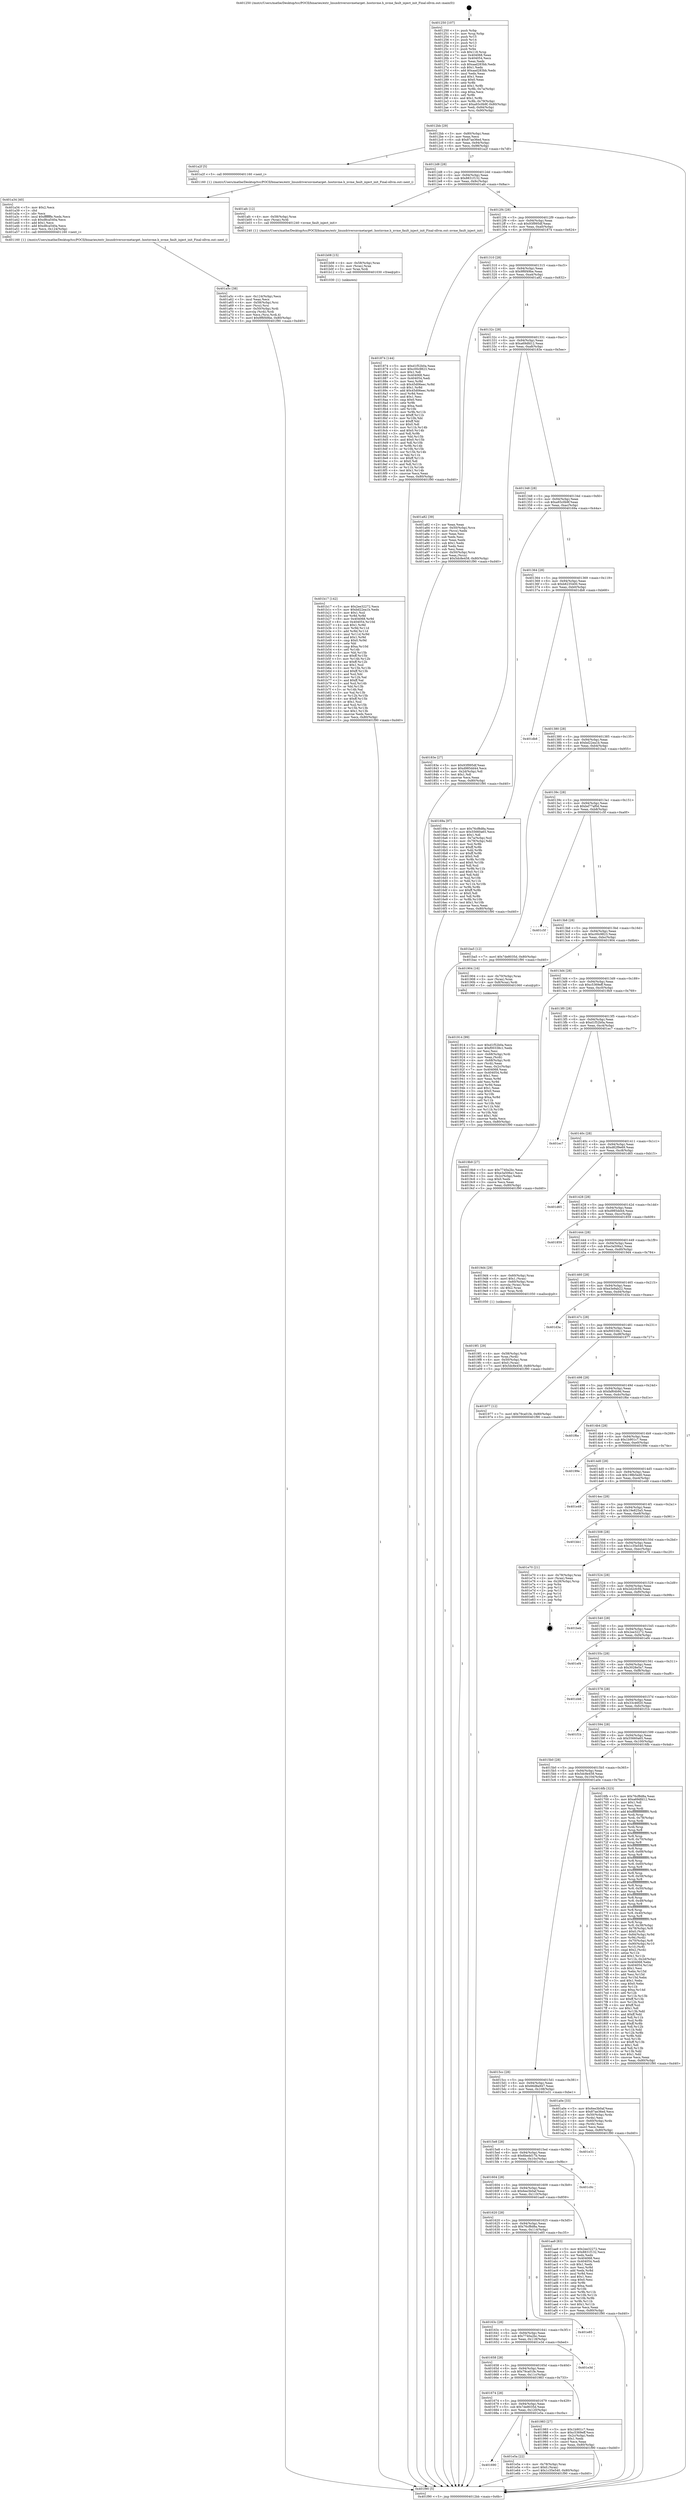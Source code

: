 digraph "0x401250" {
  label = "0x401250 (/mnt/c/Users/mathe/Desktop/tcc/POCII/binaries/extr_linuxdriversnvmetarget..hostnvme.h_nvme_fault_inject_init_Final-ollvm.out::main(0))"
  labelloc = "t"
  node[shape=record]

  Entry [label="",width=0.3,height=0.3,shape=circle,fillcolor=black,style=filled]
  "0x4012bb" [label="{
     0x4012bb [29]\l
     | [instrs]\l
     &nbsp;&nbsp;0x4012bb \<+3\>: mov -0x80(%rbp),%eax\l
     &nbsp;&nbsp;0x4012be \<+2\>: mov %eax,%ecx\l
     &nbsp;&nbsp;0x4012c0 \<+6\>: sub $0x87ae36ed,%ecx\l
     &nbsp;&nbsp;0x4012c6 \<+6\>: mov %eax,-0x94(%rbp)\l
     &nbsp;&nbsp;0x4012cc \<+6\>: mov %ecx,-0x98(%rbp)\l
     &nbsp;&nbsp;0x4012d2 \<+6\>: je 0000000000401a2f \<main+0x7df\>\l
  }"]
  "0x401a2f" [label="{
     0x401a2f [5]\l
     | [instrs]\l
     &nbsp;&nbsp;0x401a2f \<+5\>: call 0000000000401160 \<next_i\>\l
     | [calls]\l
     &nbsp;&nbsp;0x401160 \{1\} (/mnt/c/Users/mathe/Desktop/tcc/POCII/binaries/extr_linuxdriversnvmetarget..hostnvme.h_nvme_fault_inject_init_Final-ollvm.out::next_i)\l
  }"]
  "0x4012d8" [label="{
     0x4012d8 [28]\l
     | [instrs]\l
     &nbsp;&nbsp;0x4012d8 \<+5\>: jmp 00000000004012dd \<main+0x8d\>\l
     &nbsp;&nbsp;0x4012dd \<+6\>: mov -0x94(%rbp),%eax\l
     &nbsp;&nbsp;0x4012e3 \<+5\>: sub $0x8831f132,%eax\l
     &nbsp;&nbsp;0x4012e8 \<+6\>: mov %eax,-0x9c(%rbp)\l
     &nbsp;&nbsp;0x4012ee \<+6\>: je 0000000000401afc \<main+0x8ac\>\l
  }"]
  Exit [label="",width=0.3,height=0.3,shape=circle,fillcolor=black,style=filled,peripheries=2]
  "0x401afc" [label="{
     0x401afc [12]\l
     | [instrs]\l
     &nbsp;&nbsp;0x401afc \<+4\>: mov -0x58(%rbp),%rax\l
     &nbsp;&nbsp;0x401b00 \<+3\>: mov (%rax),%rdi\l
     &nbsp;&nbsp;0x401b03 \<+5\>: call 0000000000401240 \<nvme_fault_inject_init\>\l
     | [calls]\l
     &nbsp;&nbsp;0x401240 \{1\} (/mnt/c/Users/mathe/Desktop/tcc/POCII/binaries/extr_linuxdriversnvmetarget..hostnvme.h_nvme_fault_inject_init_Final-ollvm.out::nvme_fault_inject_init)\l
  }"]
  "0x4012f4" [label="{
     0x4012f4 [28]\l
     | [instrs]\l
     &nbsp;&nbsp;0x4012f4 \<+5\>: jmp 00000000004012f9 \<main+0xa9\>\l
     &nbsp;&nbsp;0x4012f9 \<+6\>: mov -0x94(%rbp),%eax\l
     &nbsp;&nbsp;0x4012ff \<+5\>: sub $0x93f995df,%eax\l
     &nbsp;&nbsp;0x401304 \<+6\>: mov %eax,-0xa0(%rbp)\l
     &nbsp;&nbsp;0x40130a \<+6\>: je 0000000000401874 \<main+0x624\>\l
  }"]
  "0x401690" [label="{
     0x401690\l
  }", style=dashed]
  "0x401874" [label="{
     0x401874 [144]\l
     | [instrs]\l
     &nbsp;&nbsp;0x401874 \<+5\>: mov $0xd1f52b0a,%eax\l
     &nbsp;&nbsp;0x401879 \<+5\>: mov $0xc00c9823,%ecx\l
     &nbsp;&nbsp;0x40187e \<+2\>: mov $0x1,%dl\l
     &nbsp;&nbsp;0x401880 \<+7\>: mov 0x404068,%esi\l
     &nbsp;&nbsp;0x401887 \<+7\>: mov 0x404054,%edi\l
     &nbsp;&nbsp;0x40188e \<+3\>: mov %esi,%r8d\l
     &nbsp;&nbsp;0x401891 \<+7\>: sub $0x45d06eec,%r8d\l
     &nbsp;&nbsp;0x401898 \<+4\>: sub $0x1,%r8d\l
     &nbsp;&nbsp;0x40189c \<+7\>: add $0x45d06eec,%r8d\l
     &nbsp;&nbsp;0x4018a3 \<+4\>: imul %r8d,%esi\l
     &nbsp;&nbsp;0x4018a7 \<+3\>: and $0x1,%esi\l
     &nbsp;&nbsp;0x4018aa \<+3\>: cmp $0x0,%esi\l
     &nbsp;&nbsp;0x4018ad \<+4\>: sete %r9b\l
     &nbsp;&nbsp;0x4018b1 \<+3\>: cmp $0xa,%edi\l
     &nbsp;&nbsp;0x4018b4 \<+4\>: setl %r10b\l
     &nbsp;&nbsp;0x4018b8 \<+3\>: mov %r9b,%r11b\l
     &nbsp;&nbsp;0x4018bb \<+4\>: xor $0xff,%r11b\l
     &nbsp;&nbsp;0x4018bf \<+3\>: mov %r10b,%bl\l
     &nbsp;&nbsp;0x4018c2 \<+3\>: xor $0xff,%bl\l
     &nbsp;&nbsp;0x4018c5 \<+3\>: xor $0x0,%dl\l
     &nbsp;&nbsp;0x4018c8 \<+3\>: mov %r11b,%r14b\l
     &nbsp;&nbsp;0x4018cb \<+4\>: and $0x0,%r14b\l
     &nbsp;&nbsp;0x4018cf \<+3\>: and %dl,%r9b\l
     &nbsp;&nbsp;0x4018d2 \<+3\>: mov %bl,%r15b\l
     &nbsp;&nbsp;0x4018d5 \<+4\>: and $0x0,%r15b\l
     &nbsp;&nbsp;0x4018d9 \<+3\>: and %dl,%r10b\l
     &nbsp;&nbsp;0x4018dc \<+3\>: or %r9b,%r14b\l
     &nbsp;&nbsp;0x4018df \<+3\>: or %r10b,%r15b\l
     &nbsp;&nbsp;0x4018e2 \<+3\>: xor %r15b,%r14b\l
     &nbsp;&nbsp;0x4018e5 \<+3\>: or %bl,%r11b\l
     &nbsp;&nbsp;0x4018e8 \<+4\>: xor $0xff,%r11b\l
     &nbsp;&nbsp;0x4018ec \<+3\>: or $0x0,%dl\l
     &nbsp;&nbsp;0x4018ef \<+3\>: and %dl,%r11b\l
     &nbsp;&nbsp;0x4018f2 \<+3\>: or %r11b,%r14b\l
     &nbsp;&nbsp;0x4018f5 \<+4\>: test $0x1,%r14b\l
     &nbsp;&nbsp;0x4018f9 \<+3\>: cmovne %ecx,%eax\l
     &nbsp;&nbsp;0x4018fc \<+3\>: mov %eax,-0x80(%rbp)\l
     &nbsp;&nbsp;0x4018ff \<+5\>: jmp 0000000000401f90 \<main+0xd40\>\l
  }"]
  "0x401310" [label="{
     0x401310 [28]\l
     | [instrs]\l
     &nbsp;&nbsp;0x401310 \<+5\>: jmp 0000000000401315 \<main+0xc5\>\l
     &nbsp;&nbsp;0x401315 \<+6\>: mov -0x94(%rbp),%eax\l
     &nbsp;&nbsp;0x40131b \<+5\>: sub $0x9f6f49be,%eax\l
     &nbsp;&nbsp;0x401320 \<+6\>: mov %eax,-0xa4(%rbp)\l
     &nbsp;&nbsp;0x401326 \<+6\>: je 0000000000401a82 \<main+0x832\>\l
  }"]
  "0x401e5a" [label="{
     0x401e5a [22]\l
     | [instrs]\l
     &nbsp;&nbsp;0x401e5a \<+4\>: mov -0x78(%rbp),%rax\l
     &nbsp;&nbsp;0x401e5e \<+6\>: movl $0x0,(%rax)\l
     &nbsp;&nbsp;0x401e64 \<+7\>: movl $0x1c35e540,-0x80(%rbp)\l
     &nbsp;&nbsp;0x401e6b \<+5\>: jmp 0000000000401f90 \<main+0xd40\>\l
  }"]
  "0x401a82" [label="{
     0x401a82 [39]\l
     | [instrs]\l
     &nbsp;&nbsp;0x401a82 \<+2\>: xor %eax,%eax\l
     &nbsp;&nbsp;0x401a84 \<+4\>: mov -0x50(%rbp),%rcx\l
     &nbsp;&nbsp;0x401a88 \<+2\>: mov (%rcx),%edx\l
     &nbsp;&nbsp;0x401a8a \<+2\>: mov %eax,%esi\l
     &nbsp;&nbsp;0x401a8c \<+2\>: sub %edx,%esi\l
     &nbsp;&nbsp;0x401a8e \<+2\>: mov %eax,%edx\l
     &nbsp;&nbsp;0x401a90 \<+3\>: sub $0x1,%edx\l
     &nbsp;&nbsp;0x401a93 \<+2\>: add %edx,%esi\l
     &nbsp;&nbsp;0x401a95 \<+2\>: sub %esi,%eax\l
     &nbsp;&nbsp;0x401a97 \<+4\>: mov -0x50(%rbp),%rcx\l
     &nbsp;&nbsp;0x401a9b \<+2\>: mov %eax,(%rcx)\l
     &nbsp;&nbsp;0x401a9d \<+7\>: movl $0x5dc8e458,-0x80(%rbp)\l
     &nbsp;&nbsp;0x401aa4 \<+5\>: jmp 0000000000401f90 \<main+0xd40\>\l
  }"]
  "0x40132c" [label="{
     0x40132c [28]\l
     | [instrs]\l
     &nbsp;&nbsp;0x40132c \<+5\>: jmp 0000000000401331 \<main+0xe1\>\l
     &nbsp;&nbsp;0x401331 \<+6\>: mov -0x94(%rbp),%eax\l
     &nbsp;&nbsp;0x401337 \<+5\>: sub $0xa69dfd12,%eax\l
     &nbsp;&nbsp;0x40133c \<+6\>: mov %eax,-0xa8(%rbp)\l
     &nbsp;&nbsp;0x401342 \<+6\>: je 000000000040183e \<main+0x5ee\>\l
  }"]
  "0x401b17" [label="{
     0x401b17 [142]\l
     | [instrs]\l
     &nbsp;&nbsp;0x401b17 \<+5\>: mov $0x2ee32272,%ecx\l
     &nbsp;&nbsp;0x401b1c \<+5\>: mov $0xbd22ea1b,%edx\l
     &nbsp;&nbsp;0x401b21 \<+3\>: mov $0x1,%sil\l
     &nbsp;&nbsp;0x401b24 \<+3\>: xor %r8d,%r8d\l
     &nbsp;&nbsp;0x401b27 \<+8\>: mov 0x404068,%r9d\l
     &nbsp;&nbsp;0x401b2f \<+8\>: mov 0x404054,%r10d\l
     &nbsp;&nbsp;0x401b37 \<+4\>: sub $0x1,%r8d\l
     &nbsp;&nbsp;0x401b3b \<+3\>: mov %r9d,%r11d\l
     &nbsp;&nbsp;0x401b3e \<+3\>: add %r8d,%r11d\l
     &nbsp;&nbsp;0x401b41 \<+4\>: imul %r11d,%r9d\l
     &nbsp;&nbsp;0x401b45 \<+4\>: and $0x1,%r9d\l
     &nbsp;&nbsp;0x401b49 \<+4\>: cmp $0x0,%r9d\l
     &nbsp;&nbsp;0x401b4d \<+3\>: sete %bl\l
     &nbsp;&nbsp;0x401b50 \<+4\>: cmp $0xa,%r10d\l
     &nbsp;&nbsp;0x401b54 \<+4\>: setl %r14b\l
     &nbsp;&nbsp;0x401b58 \<+3\>: mov %bl,%r15b\l
     &nbsp;&nbsp;0x401b5b \<+4\>: xor $0xff,%r15b\l
     &nbsp;&nbsp;0x401b5f \<+3\>: mov %r14b,%r12b\l
     &nbsp;&nbsp;0x401b62 \<+4\>: xor $0xff,%r12b\l
     &nbsp;&nbsp;0x401b66 \<+4\>: xor $0x1,%sil\l
     &nbsp;&nbsp;0x401b6a \<+3\>: mov %r15b,%r13b\l
     &nbsp;&nbsp;0x401b6d \<+4\>: and $0xff,%r13b\l
     &nbsp;&nbsp;0x401b71 \<+3\>: and %sil,%bl\l
     &nbsp;&nbsp;0x401b74 \<+3\>: mov %r12b,%al\l
     &nbsp;&nbsp;0x401b77 \<+2\>: and $0xff,%al\l
     &nbsp;&nbsp;0x401b79 \<+3\>: and %sil,%r14b\l
     &nbsp;&nbsp;0x401b7c \<+3\>: or %bl,%r13b\l
     &nbsp;&nbsp;0x401b7f \<+3\>: or %r14b,%al\l
     &nbsp;&nbsp;0x401b82 \<+3\>: xor %al,%r13b\l
     &nbsp;&nbsp;0x401b85 \<+3\>: or %r12b,%r15b\l
     &nbsp;&nbsp;0x401b88 \<+4\>: xor $0xff,%r15b\l
     &nbsp;&nbsp;0x401b8c \<+4\>: or $0x1,%sil\l
     &nbsp;&nbsp;0x401b90 \<+3\>: and %sil,%r15b\l
     &nbsp;&nbsp;0x401b93 \<+3\>: or %r15b,%r13b\l
     &nbsp;&nbsp;0x401b96 \<+4\>: test $0x1,%r13b\l
     &nbsp;&nbsp;0x401b9a \<+3\>: cmovne %edx,%ecx\l
     &nbsp;&nbsp;0x401b9d \<+3\>: mov %ecx,-0x80(%rbp)\l
     &nbsp;&nbsp;0x401ba0 \<+5\>: jmp 0000000000401f90 \<main+0xd40\>\l
  }"]
  "0x40183e" [label="{
     0x40183e [27]\l
     | [instrs]\l
     &nbsp;&nbsp;0x40183e \<+5\>: mov $0x93f995df,%eax\l
     &nbsp;&nbsp;0x401843 \<+5\>: mov $0xd985dd44,%ecx\l
     &nbsp;&nbsp;0x401848 \<+3\>: mov -0x2d(%rbp),%dl\l
     &nbsp;&nbsp;0x40184b \<+3\>: test $0x1,%dl\l
     &nbsp;&nbsp;0x40184e \<+3\>: cmovne %ecx,%eax\l
     &nbsp;&nbsp;0x401851 \<+3\>: mov %eax,-0x80(%rbp)\l
     &nbsp;&nbsp;0x401854 \<+5\>: jmp 0000000000401f90 \<main+0xd40\>\l
  }"]
  "0x401348" [label="{
     0x401348 [28]\l
     | [instrs]\l
     &nbsp;&nbsp;0x401348 \<+5\>: jmp 000000000040134d \<main+0xfd\>\l
     &nbsp;&nbsp;0x40134d \<+6\>: mov -0x94(%rbp),%eax\l
     &nbsp;&nbsp;0x401353 \<+5\>: sub $0xa93c0b9f,%eax\l
     &nbsp;&nbsp;0x401358 \<+6\>: mov %eax,-0xac(%rbp)\l
     &nbsp;&nbsp;0x40135e \<+6\>: je 000000000040169a \<main+0x44a\>\l
  }"]
  "0x401b08" [label="{
     0x401b08 [15]\l
     | [instrs]\l
     &nbsp;&nbsp;0x401b08 \<+4\>: mov -0x58(%rbp),%rax\l
     &nbsp;&nbsp;0x401b0c \<+3\>: mov (%rax),%rax\l
     &nbsp;&nbsp;0x401b0f \<+3\>: mov %rax,%rdi\l
     &nbsp;&nbsp;0x401b12 \<+5\>: call 0000000000401030 \<free@plt\>\l
     | [calls]\l
     &nbsp;&nbsp;0x401030 \{1\} (unknown)\l
  }"]
  "0x40169a" [label="{
     0x40169a [97]\l
     | [instrs]\l
     &nbsp;&nbsp;0x40169a \<+5\>: mov $0x76cf8d8a,%eax\l
     &nbsp;&nbsp;0x40169f \<+5\>: mov $0x55660a65,%ecx\l
     &nbsp;&nbsp;0x4016a4 \<+2\>: mov $0x1,%dl\l
     &nbsp;&nbsp;0x4016a6 \<+4\>: mov -0x7a(%rbp),%sil\l
     &nbsp;&nbsp;0x4016aa \<+4\>: mov -0x79(%rbp),%dil\l
     &nbsp;&nbsp;0x4016ae \<+3\>: mov %sil,%r8b\l
     &nbsp;&nbsp;0x4016b1 \<+4\>: xor $0xff,%r8b\l
     &nbsp;&nbsp;0x4016b5 \<+3\>: mov %dil,%r9b\l
     &nbsp;&nbsp;0x4016b8 \<+4\>: xor $0xff,%r9b\l
     &nbsp;&nbsp;0x4016bc \<+3\>: xor $0x0,%dl\l
     &nbsp;&nbsp;0x4016bf \<+3\>: mov %r8b,%r10b\l
     &nbsp;&nbsp;0x4016c2 \<+4\>: and $0x0,%r10b\l
     &nbsp;&nbsp;0x4016c6 \<+3\>: and %dl,%sil\l
     &nbsp;&nbsp;0x4016c9 \<+3\>: mov %r9b,%r11b\l
     &nbsp;&nbsp;0x4016cc \<+4\>: and $0x0,%r11b\l
     &nbsp;&nbsp;0x4016d0 \<+3\>: and %dl,%dil\l
     &nbsp;&nbsp;0x4016d3 \<+3\>: or %sil,%r10b\l
     &nbsp;&nbsp;0x4016d6 \<+3\>: or %dil,%r11b\l
     &nbsp;&nbsp;0x4016d9 \<+3\>: xor %r11b,%r10b\l
     &nbsp;&nbsp;0x4016dc \<+3\>: or %r9b,%r8b\l
     &nbsp;&nbsp;0x4016df \<+4\>: xor $0xff,%r8b\l
     &nbsp;&nbsp;0x4016e3 \<+3\>: or $0x0,%dl\l
     &nbsp;&nbsp;0x4016e6 \<+3\>: and %dl,%r8b\l
     &nbsp;&nbsp;0x4016e9 \<+3\>: or %r8b,%r10b\l
     &nbsp;&nbsp;0x4016ec \<+4\>: test $0x1,%r10b\l
     &nbsp;&nbsp;0x4016f0 \<+3\>: cmovne %ecx,%eax\l
     &nbsp;&nbsp;0x4016f3 \<+3\>: mov %eax,-0x80(%rbp)\l
     &nbsp;&nbsp;0x4016f6 \<+5\>: jmp 0000000000401f90 \<main+0xd40\>\l
  }"]
  "0x401364" [label="{
     0x401364 [28]\l
     | [instrs]\l
     &nbsp;&nbsp;0x401364 \<+5\>: jmp 0000000000401369 \<main+0x119\>\l
     &nbsp;&nbsp;0x401369 \<+6\>: mov -0x94(%rbp),%eax\l
     &nbsp;&nbsp;0x40136f \<+5\>: sub $0xb8235400,%eax\l
     &nbsp;&nbsp;0x401374 \<+6\>: mov %eax,-0xb0(%rbp)\l
     &nbsp;&nbsp;0x40137a \<+6\>: je 0000000000401db8 \<main+0xb68\>\l
  }"]
  "0x401f90" [label="{
     0x401f90 [5]\l
     | [instrs]\l
     &nbsp;&nbsp;0x401f90 \<+5\>: jmp 00000000004012bb \<main+0x6b\>\l
  }"]
  "0x401250" [label="{
     0x401250 [107]\l
     | [instrs]\l
     &nbsp;&nbsp;0x401250 \<+1\>: push %rbp\l
     &nbsp;&nbsp;0x401251 \<+3\>: mov %rsp,%rbp\l
     &nbsp;&nbsp;0x401254 \<+2\>: push %r15\l
     &nbsp;&nbsp;0x401256 \<+2\>: push %r14\l
     &nbsp;&nbsp;0x401258 \<+2\>: push %r13\l
     &nbsp;&nbsp;0x40125a \<+2\>: push %r12\l
     &nbsp;&nbsp;0x40125c \<+1\>: push %rbx\l
     &nbsp;&nbsp;0x40125d \<+7\>: sub $0x118,%rsp\l
     &nbsp;&nbsp;0x401264 \<+7\>: mov 0x404068,%eax\l
     &nbsp;&nbsp;0x40126b \<+7\>: mov 0x404054,%ecx\l
     &nbsp;&nbsp;0x401272 \<+2\>: mov %eax,%edx\l
     &nbsp;&nbsp;0x401274 \<+6\>: sub $0xaad283bb,%edx\l
     &nbsp;&nbsp;0x40127a \<+3\>: sub $0x1,%edx\l
     &nbsp;&nbsp;0x40127d \<+6\>: add $0xaad283bb,%edx\l
     &nbsp;&nbsp;0x401283 \<+3\>: imul %edx,%eax\l
     &nbsp;&nbsp;0x401286 \<+3\>: and $0x1,%eax\l
     &nbsp;&nbsp;0x401289 \<+3\>: cmp $0x0,%eax\l
     &nbsp;&nbsp;0x40128c \<+4\>: sete %r8b\l
     &nbsp;&nbsp;0x401290 \<+4\>: and $0x1,%r8b\l
     &nbsp;&nbsp;0x401294 \<+4\>: mov %r8b,-0x7a(%rbp)\l
     &nbsp;&nbsp;0x401298 \<+3\>: cmp $0xa,%ecx\l
     &nbsp;&nbsp;0x40129b \<+4\>: setl %r8b\l
     &nbsp;&nbsp;0x40129f \<+4\>: and $0x1,%r8b\l
     &nbsp;&nbsp;0x4012a3 \<+4\>: mov %r8b,-0x79(%rbp)\l
     &nbsp;&nbsp;0x4012a7 \<+7\>: movl $0xa93c0b9f,-0x80(%rbp)\l
     &nbsp;&nbsp;0x4012ae \<+6\>: mov %edi,-0x84(%rbp)\l
     &nbsp;&nbsp;0x4012b4 \<+7\>: mov %rsi,-0x90(%rbp)\l
  }"]
  "0x401a5c" [label="{
     0x401a5c [38]\l
     | [instrs]\l
     &nbsp;&nbsp;0x401a5c \<+6\>: mov -0x124(%rbp),%ecx\l
     &nbsp;&nbsp;0x401a62 \<+3\>: imul %eax,%ecx\l
     &nbsp;&nbsp;0x401a65 \<+4\>: mov -0x58(%rbp),%rsi\l
     &nbsp;&nbsp;0x401a69 \<+3\>: mov (%rsi),%rsi\l
     &nbsp;&nbsp;0x401a6c \<+4\>: mov -0x50(%rbp),%rdi\l
     &nbsp;&nbsp;0x401a70 \<+3\>: movslq (%rdi),%rdi\l
     &nbsp;&nbsp;0x401a73 \<+3\>: mov %ecx,(%rsi,%rdi,4)\l
     &nbsp;&nbsp;0x401a76 \<+7\>: movl $0x9f6f49be,-0x80(%rbp)\l
     &nbsp;&nbsp;0x401a7d \<+5\>: jmp 0000000000401f90 \<main+0xd40\>\l
  }"]
  "0x401db8" [label="{
     0x401db8\l
  }", style=dashed]
  "0x401380" [label="{
     0x401380 [28]\l
     | [instrs]\l
     &nbsp;&nbsp;0x401380 \<+5\>: jmp 0000000000401385 \<main+0x135\>\l
     &nbsp;&nbsp;0x401385 \<+6\>: mov -0x94(%rbp),%eax\l
     &nbsp;&nbsp;0x40138b \<+5\>: sub $0xbd22ea1b,%eax\l
     &nbsp;&nbsp;0x401390 \<+6\>: mov %eax,-0xb4(%rbp)\l
     &nbsp;&nbsp;0x401396 \<+6\>: je 0000000000401ba5 \<main+0x955\>\l
  }"]
  "0x401a34" [label="{
     0x401a34 [40]\l
     | [instrs]\l
     &nbsp;&nbsp;0x401a34 \<+5\>: mov $0x2,%ecx\l
     &nbsp;&nbsp;0x401a39 \<+1\>: cltd\l
     &nbsp;&nbsp;0x401a3a \<+2\>: idiv %ecx\l
     &nbsp;&nbsp;0x401a3c \<+6\>: imul $0xfffffffe,%edx,%ecx\l
     &nbsp;&nbsp;0x401a42 \<+6\>: sub $0xd8ca540a,%ecx\l
     &nbsp;&nbsp;0x401a48 \<+3\>: add $0x1,%ecx\l
     &nbsp;&nbsp;0x401a4b \<+6\>: add $0xd8ca540a,%ecx\l
     &nbsp;&nbsp;0x401a51 \<+6\>: mov %ecx,-0x124(%rbp)\l
     &nbsp;&nbsp;0x401a57 \<+5\>: call 0000000000401160 \<next_i\>\l
     | [calls]\l
     &nbsp;&nbsp;0x401160 \{1\} (/mnt/c/Users/mathe/Desktop/tcc/POCII/binaries/extr_linuxdriversnvmetarget..hostnvme.h_nvme_fault_inject_init_Final-ollvm.out::next_i)\l
  }"]
  "0x401ba5" [label="{
     0x401ba5 [12]\l
     | [instrs]\l
     &nbsp;&nbsp;0x401ba5 \<+7\>: movl $0x7de8035d,-0x80(%rbp)\l
     &nbsp;&nbsp;0x401bac \<+5\>: jmp 0000000000401f90 \<main+0xd40\>\l
  }"]
  "0x40139c" [label="{
     0x40139c [28]\l
     | [instrs]\l
     &nbsp;&nbsp;0x40139c \<+5\>: jmp 00000000004013a1 \<main+0x151\>\l
     &nbsp;&nbsp;0x4013a1 \<+6\>: mov -0x94(%rbp),%eax\l
     &nbsp;&nbsp;0x4013a7 \<+5\>: sub $0xbd77af0d,%eax\l
     &nbsp;&nbsp;0x4013ac \<+6\>: mov %eax,-0xb8(%rbp)\l
     &nbsp;&nbsp;0x4013b2 \<+6\>: je 0000000000401c5f \<main+0xa0f\>\l
  }"]
  "0x4019f1" [label="{
     0x4019f1 [29]\l
     | [instrs]\l
     &nbsp;&nbsp;0x4019f1 \<+4\>: mov -0x58(%rbp),%rdi\l
     &nbsp;&nbsp;0x4019f5 \<+3\>: mov %rax,(%rdi)\l
     &nbsp;&nbsp;0x4019f8 \<+4\>: mov -0x50(%rbp),%rax\l
     &nbsp;&nbsp;0x4019fc \<+6\>: movl $0x0,(%rax)\l
     &nbsp;&nbsp;0x401a02 \<+7\>: movl $0x5dc8e458,-0x80(%rbp)\l
     &nbsp;&nbsp;0x401a09 \<+5\>: jmp 0000000000401f90 \<main+0xd40\>\l
  }"]
  "0x401c5f" [label="{
     0x401c5f\l
  }", style=dashed]
  "0x4013b8" [label="{
     0x4013b8 [28]\l
     | [instrs]\l
     &nbsp;&nbsp;0x4013b8 \<+5\>: jmp 00000000004013bd \<main+0x16d\>\l
     &nbsp;&nbsp;0x4013bd \<+6\>: mov -0x94(%rbp),%eax\l
     &nbsp;&nbsp;0x4013c3 \<+5\>: sub $0xc00c9823,%eax\l
     &nbsp;&nbsp;0x4013c8 \<+6\>: mov %eax,-0xbc(%rbp)\l
     &nbsp;&nbsp;0x4013ce \<+6\>: je 0000000000401904 \<main+0x6b4\>\l
  }"]
  "0x401674" [label="{
     0x401674 [28]\l
     | [instrs]\l
     &nbsp;&nbsp;0x401674 \<+5\>: jmp 0000000000401679 \<main+0x429\>\l
     &nbsp;&nbsp;0x401679 \<+6\>: mov -0x94(%rbp),%eax\l
     &nbsp;&nbsp;0x40167f \<+5\>: sub $0x7de8035d,%eax\l
     &nbsp;&nbsp;0x401684 \<+6\>: mov %eax,-0x120(%rbp)\l
     &nbsp;&nbsp;0x40168a \<+6\>: je 0000000000401e5a \<main+0xc0a\>\l
  }"]
  "0x401904" [label="{
     0x401904 [16]\l
     | [instrs]\l
     &nbsp;&nbsp;0x401904 \<+4\>: mov -0x70(%rbp),%rax\l
     &nbsp;&nbsp;0x401908 \<+3\>: mov (%rax),%rax\l
     &nbsp;&nbsp;0x40190b \<+4\>: mov 0x8(%rax),%rdi\l
     &nbsp;&nbsp;0x40190f \<+5\>: call 0000000000401060 \<atoi@plt\>\l
     | [calls]\l
     &nbsp;&nbsp;0x401060 \{1\} (unknown)\l
  }"]
  "0x4013d4" [label="{
     0x4013d4 [28]\l
     | [instrs]\l
     &nbsp;&nbsp;0x4013d4 \<+5\>: jmp 00000000004013d9 \<main+0x189\>\l
     &nbsp;&nbsp;0x4013d9 \<+6\>: mov -0x94(%rbp),%eax\l
     &nbsp;&nbsp;0x4013df \<+5\>: sub $0xc5369eff,%eax\l
     &nbsp;&nbsp;0x4013e4 \<+6\>: mov %eax,-0xc0(%rbp)\l
     &nbsp;&nbsp;0x4013ea \<+6\>: je 00000000004019b9 \<main+0x769\>\l
  }"]
  "0x401983" [label="{
     0x401983 [27]\l
     | [instrs]\l
     &nbsp;&nbsp;0x401983 \<+5\>: mov $0x1b901c7,%eax\l
     &nbsp;&nbsp;0x401988 \<+5\>: mov $0xc5369eff,%ecx\l
     &nbsp;&nbsp;0x40198d \<+3\>: mov -0x2c(%rbp),%edx\l
     &nbsp;&nbsp;0x401990 \<+3\>: cmp $0x1,%edx\l
     &nbsp;&nbsp;0x401993 \<+3\>: cmovl %ecx,%eax\l
     &nbsp;&nbsp;0x401996 \<+3\>: mov %eax,-0x80(%rbp)\l
     &nbsp;&nbsp;0x401999 \<+5\>: jmp 0000000000401f90 \<main+0xd40\>\l
  }"]
  "0x4019b9" [label="{
     0x4019b9 [27]\l
     | [instrs]\l
     &nbsp;&nbsp;0x4019b9 \<+5\>: mov $0x7740a2bc,%eax\l
     &nbsp;&nbsp;0x4019be \<+5\>: mov $0xe3a506a1,%ecx\l
     &nbsp;&nbsp;0x4019c3 \<+3\>: mov -0x2c(%rbp),%edx\l
     &nbsp;&nbsp;0x4019c6 \<+3\>: cmp $0x0,%edx\l
     &nbsp;&nbsp;0x4019c9 \<+3\>: cmove %ecx,%eax\l
     &nbsp;&nbsp;0x4019cc \<+3\>: mov %eax,-0x80(%rbp)\l
     &nbsp;&nbsp;0x4019cf \<+5\>: jmp 0000000000401f90 \<main+0xd40\>\l
  }"]
  "0x4013f0" [label="{
     0x4013f0 [28]\l
     | [instrs]\l
     &nbsp;&nbsp;0x4013f0 \<+5\>: jmp 00000000004013f5 \<main+0x1a5\>\l
     &nbsp;&nbsp;0x4013f5 \<+6\>: mov -0x94(%rbp),%eax\l
     &nbsp;&nbsp;0x4013fb \<+5\>: sub $0xd1f52b0a,%eax\l
     &nbsp;&nbsp;0x401400 \<+6\>: mov %eax,-0xc4(%rbp)\l
     &nbsp;&nbsp;0x401406 \<+6\>: je 0000000000401ec7 \<main+0xc77\>\l
  }"]
  "0x401658" [label="{
     0x401658 [28]\l
     | [instrs]\l
     &nbsp;&nbsp;0x401658 \<+5\>: jmp 000000000040165d \<main+0x40d\>\l
     &nbsp;&nbsp;0x40165d \<+6\>: mov -0x94(%rbp),%eax\l
     &nbsp;&nbsp;0x401663 \<+5\>: sub $0x79ca01fe,%eax\l
     &nbsp;&nbsp;0x401668 \<+6\>: mov %eax,-0x11c(%rbp)\l
     &nbsp;&nbsp;0x40166e \<+6\>: je 0000000000401983 \<main+0x733\>\l
  }"]
  "0x401ec7" [label="{
     0x401ec7\l
  }", style=dashed]
  "0x40140c" [label="{
     0x40140c [28]\l
     | [instrs]\l
     &nbsp;&nbsp;0x40140c \<+5\>: jmp 0000000000401411 \<main+0x1c1\>\l
     &nbsp;&nbsp;0x401411 \<+6\>: mov -0x94(%rbp),%eax\l
     &nbsp;&nbsp;0x401417 \<+5\>: sub $0xd82f9e69,%eax\l
     &nbsp;&nbsp;0x40141c \<+6\>: mov %eax,-0xc8(%rbp)\l
     &nbsp;&nbsp;0x401422 \<+6\>: je 0000000000401d65 \<main+0xb15\>\l
  }"]
  "0x401e3d" [label="{
     0x401e3d\l
  }", style=dashed]
  "0x401d65" [label="{
     0x401d65\l
  }", style=dashed]
  "0x401428" [label="{
     0x401428 [28]\l
     | [instrs]\l
     &nbsp;&nbsp;0x401428 \<+5\>: jmp 000000000040142d \<main+0x1dd\>\l
     &nbsp;&nbsp;0x40142d \<+6\>: mov -0x94(%rbp),%eax\l
     &nbsp;&nbsp;0x401433 \<+5\>: sub $0xd985dd44,%eax\l
     &nbsp;&nbsp;0x401438 \<+6\>: mov %eax,-0xcc(%rbp)\l
     &nbsp;&nbsp;0x40143e \<+6\>: je 0000000000401859 \<main+0x609\>\l
  }"]
  "0x40163c" [label="{
     0x40163c [28]\l
     | [instrs]\l
     &nbsp;&nbsp;0x40163c \<+5\>: jmp 0000000000401641 \<main+0x3f1\>\l
     &nbsp;&nbsp;0x401641 \<+6\>: mov -0x94(%rbp),%eax\l
     &nbsp;&nbsp;0x401647 \<+5\>: sub $0x7740a2bc,%eax\l
     &nbsp;&nbsp;0x40164c \<+6\>: mov %eax,-0x118(%rbp)\l
     &nbsp;&nbsp;0x401652 \<+6\>: je 0000000000401e3d \<main+0xbed\>\l
  }"]
  "0x401859" [label="{
     0x401859\l
  }", style=dashed]
  "0x401444" [label="{
     0x401444 [28]\l
     | [instrs]\l
     &nbsp;&nbsp;0x401444 \<+5\>: jmp 0000000000401449 \<main+0x1f9\>\l
     &nbsp;&nbsp;0x401449 \<+6\>: mov -0x94(%rbp),%eax\l
     &nbsp;&nbsp;0x40144f \<+5\>: sub $0xe3a506a1,%eax\l
     &nbsp;&nbsp;0x401454 \<+6\>: mov %eax,-0xd0(%rbp)\l
     &nbsp;&nbsp;0x40145a \<+6\>: je 00000000004019d4 \<main+0x784\>\l
  }"]
  "0x401e85" [label="{
     0x401e85\l
  }", style=dashed]
  "0x4019d4" [label="{
     0x4019d4 [29]\l
     | [instrs]\l
     &nbsp;&nbsp;0x4019d4 \<+4\>: mov -0x60(%rbp),%rax\l
     &nbsp;&nbsp;0x4019d8 \<+6\>: movl $0x1,(%rax)\l
     &nbsp;&nbsp;0x4019de \<+4\>: mov -0x60(%rbp),%rax\l
     &nbsp;&nbsp;0x4019e2 \<+3\>: movslq (%rax),%rax\l
     &nbsp;&nbsp;0x4019e5 \<+4\>: shl $0x2,%rax\l
     &nbsp;&nbsp;0x4019e9 \<+3\>: mov %rax,%rdi\l
     &nbsp;&nbsp;0x4019ec \<+5\>: call 0000000000401050 \<malloc@plt\>\l
     | [calls]\l
     &nbsp;&nbsp;0x401050 \{1\} (unknown)\l
  }"]
  "0x401460" [label="{
     0x401460 [28]\l
     | [instrs]\l
     &nbsp;&nbsp;0x401460 \<+5\>: jmp 0000000000401465 \<main+0x215\>\l
     &nbsp;&nbsp;0x401465 \<+6\>: mov -0x94(%rbp),%eax\l
     &nbsp;&nbsp;0x40146b \<+5\>: sub $0xe3e9ab22,%eax\l
     &nbsp;&nbsp;0x401470 \<+6\>: mov %eax,-0xd4(%rbp)\l
     &nbsp;&nbsp;0x401476 \<+6\>: je 0000000000401d3a \<main+0xaea\>\l
  }"]
  "0x401620" [label="{
     0x401620 [28]\l
     | [instrs]\l
     &nbsp;&nbsp;0x401620 \<+5\>: jmp 0000000000401625 \<main+0x3d5\>\l
     &nbsp;&nbsp;0x401625 \<+6\>: mov -0x94(%rbp),%eax\l
     &nbsp;&nbsp;0x40162b \<+5\>: sub $0x76cf8d8a,%eax\l
     &nbsp;&nbsp;0x401630 \<+6\>: mov %eax,-0x114(%rbp)\l
     &nbsp;&nbsp;0x401636 \<+6\>: je 0000000000401e85 \<main+0xc35\>\l
  }"]
  "0x401d3a" [label="{
     0x401d3a\l
  }", style=dashed]
  "0x40147c" [label="{
     0x40147c [28]\l
     | [instrs]\l
     &nbsp;&nbsp;0x40147c \<+5\>: jmp 0000000000401481 \<main+0x231\>\l
     &nbsp;&nbsp;0x401481 \<+6\>: mov -0x94(%rbp),%eax\l
     &nbsp;&nbsp;0x401487 \<+5\>: sub $0xf00338c1,%eax\l
     &nbsp;&nbsp;0x40148c \<+6\>: mov %eax,-0xd8(%rbp)\l
     &nbsp;&nbsp;0x401492 \<+6\>: je 0000000000401977 \<main+0x727\>\l
  }"]
  "0x401aa9" [label="{
     0x401aa9 [83]\l
     | [instrs]\l
     &nbsp;&nbsp;0x401aa9 \<+5\>: mov $0x2ee32272,%eax\l
     &nbsp;&nbsp;0x401aae \<+5\>: mov $0x8831f132,%ecx\l
     &nbsp;&nbsp;0x401ab3 \<+2\>: xor %edx,%edx\l
     &nbsp;&nbsp;0x401ab5 \<+7\>: mov 0x404068,%esi\l
     &nbsp;&nbsp;0x401abc \<+7\>: mov 0x404054,%edi\l
     &nbsp;&nbsp;0x401ac3 \<+3\>: sub $0x1,%edx\l
     &nbsp;&nbsp;0x401ac6 \<+3\>: mov %esi,%r8d\l
     &nbsp;&nbsp;0x401ac9 \<+3\>: add %edx,%r8d\l
     &nbsp;&nbsp;0x401acc \<+4\>: imul %r8d,%esi\l
     &nbsp;&nbsp;0x401ad0 \<+3\>: and $0x1,%esi\l
     &nbsp;&nbsp;0x401ad3 \<+3\>: cmp $0x0,%esi\l
     &nbsp;&nbsp;0x401ad6 \<+4\>: sete %r9b\l
     &nbsp;&nbsp;0x401ada \<+3\>: cmp $0xa,%edi\l
     &nbsp;&nbsp;0x401add \<+4\>: setl %r10b\l
     &nbsp;&nbsp;0x401ae1 \<+3\>: mov %r9b,%r11b\l
     &nbsp;&nbsp;0x401ae4 \<+3\>: and %r10b,%r11b\l
     &nbsp;&nbsp;0x401ae7 \<+3\>: xor %r10b,%r9b\l
     &nbsp;&nbsp;0x401aea \<+3\>: or %r9b,%r11b\l
     &nbsp;&nbsp;0x401aed \<+4\>: test $0x1,%r11b\l
     &nbsp;&nbsp;0x401af1 \<+3\>: cmovne %ecx,%eax\l
     &nbsp;&nbsp;0x401af4 \<+3\>: mov %eax,-0x80(%rbp)\l
     &nbsp;&nbsp;0x401af7 \<+5\>: jmp 0000000000401f90 \<main+0xd40\>\l
  }"]
  "0x401977" [label="{
     0x401977 [12]\l
     | [instrs]\l
     &nbsp;&nbsp;0x401977 \<+7\>: movl $0x79ca01fe,-0x80(%rbp)\l
     &nbsp;&nbsp;0x40197e \<+5\>: jmp 0000000000401f90 \<main+0xd40\>\l
  }"]
  "0x401498" [label="{
     0x401498 [28]\l
     | [instrs]\l
     &nbsp;&nbsp;0x401498 \<+5\>: jmp 000000000040149d \<main+0x24d\>\l
     &nbsp;&nbsp;0x40149d \<+6\>: mov -0x94(%rbp),%eax\l
     &nbsp;&nbsp;0x4014a3 \<+5\>: sub $0xfaf64b9d,%eax\l
     &nbsp;&nbsp;0x4014a8 \<+6\>: mov %eax,-0xdc(%rbp)\l
     &nbsp;&nbsp;0x4014ae \<+6\>: je 0000000000401f6e \<main+0xd1e\>\l
  }"]
  "0x401604" [label="{
     0x401604 [28]\l
     | [instrs]\l
     &nbsp;&nbsp;0x401604 \<+5\>: jmp 0000000000401609 \<main+0x3b9\>\l
     &nbsp;&nbsp;0x401609 \<+6\>: mov -0x94(%rbp),%eax\l
     &nbsp;&nbsp;0x40160f \<+5\>: sub $0x6ee3b0af,%eax\l
     &nbsp;&nbsp;0x401614 \<+6\>: mov %eax,-0x110(%rbp)\l
     &nbsp;&nbsp;0x40161a \<+6\>: je 0000000000401aa9 \<main+0x859\>\l
  }"]
  "0x401f6e" [label="{
     0x401f6e\l
  }", style=dashed]
  "0x4014b4" [label="{
     0x4014b4 [28]\l
     | [instrs]\l
     &nbsp;&nbsp;0x4014b4 \<+5\>: jmp 00000000004014b9 \<main+0x269\>\l
     &nbsp;&nbsp;0x4014b9 \<+6\>: mov -0x94(%rbp),%eax\l
     &nbsp;&nbsp;0x4014bf \<+5\>: sub $0x1b901c7,%eax\l
     &nbsp;&nbsp;0x4014c4 \<+6\>: mov %eax,-0xe0(%rbp)\l
     &nbsp;&nbsp;0x4014ca \<+6\>: je 000000000040199e \<main+0x74e\>\l
  }"]
  "0x401c0c" [label="{
     0x401c0c\l
  }", style=dashed]
  "0x40199e" [label="{
     0x40199e\l
  }", style=dashed]
  "0x4014d0" [label="{
     0x4014d0 [28]\l
     | [instrs]\l
     &nbsp;&nbsp;0x4014d0 \<+5\>: jmp 00000000004014d5 \<main+0x285\>\l
     &nbsp;&nbsp;0x4014d5 \<+6\>: mov -0x94(%rbp),%eax\l
     &nbsp;&nbsp;0x4014db \<+5\>: sub $0x198b5ed0,%eax\l
     &nbsp;&nbsp;0x4014e0 \<+6\>: mov %eax,-0xe4(%rbp)\l
     &nbsp;&nbsp;0x4014e6 \<+6\>: je 0000000000401e49 \<main+0xbf9\>\l
  }"]
  "0x4015e8" [label="{
     0x4015e8 [28]\l
     | [instrs]\l
     &nbsp;&nbsp;0x4015e8 \<+5\>: jmp 00000000004015ed \<main+0x39d\>\l
     &nbsp;&nbsp;0x4015ed \<+6\>: mov -0x94(%rbp),%eax\l
     &nbsp;&nbsp;0x4015f3 \<+5\>: sub $0x6bedd17b,%eax\l
     &nbsp;&nbsp;0x4015f8 \<+6\>: mov %eax,-0x10c(%rbp)\l
     &nbsp;&nbsp;0x4015fe \<+6\>: je 0000000000401c0c \<main+0x9bc\>\l
  }"]
  "0x401e49" [label="{
     0x401e49\l
  }", style=dashed]
  "0x4014ec" [label="{
     0x4014ec [28]\l
     | [instrs]\l
     &nbsp;&nbsp;0x4014ec \<+5\>: jmp 00000000004014f1 \<main+0x2a1\>\l
     &nbsp;&nbsp;0x4014f1 \<+6\>: mov -0x94(%rbp),%eax\l
     &nbsp;&nbsp;0x4014f7 \<+5\>: sub $0x19e825a5,%eax\l
     &nbsp;&nbsp;0x4014fc \<+6\>: mov %eax,-0xe8(%rbp)\l
     &nbsp;&nbsp;0x401502 \<+6\>: je 0000000000401bb1 \<main+0x961\>\l
  }"]
  "0x401e31" [label="{
     0x401e31\l
  }", style=dashed]
  "0x401bb1" [label="{
     0x401bb1\l
  }", style=dashed]
  "0x401508" [label="{
     0x401508 [28]\l
     | [instrs]\l
     &nbsp;&nbsp;0x401508 \<+5\>: jmp 000000000040150d \<main+0x2bd\>\l
     &nbsp;&nbsp;0x40150d \<+6\>: mov -0x94(%rbp),%eax\l
     &nbsp;&nbsp;0x401513 \<+5\>: sub $0x1c35e540,%eax\l
     &nbsp;&nbsp;0x401518 \<+6\>: mov %eax,-0xec(%rbp)\l
     &nbsp;&nbsp;0x40151e \<+6\>: je 0000000000401e70 \<main+0xc20\>\l
  }"]
  "0x4015cc" [label="{
     0x4015cc [28]\l
     | [instrs]\l
     &nbsp;&nbsp;0x4015cc \<+5\>: jmp 00000000004015d1 \<main+0x381\>\l
     &nbsp;&nbsp;0x4015d1 \<+6\>: mov -0x94(%rbp),%eax\l
     &nbsp;&nbsp;0x4015d7 \<+5\>: sub $0x66d8a947,%eax\l
     &nbsp;&nbsp;0x4015dc \<+6\>: mov %eax,-0x108(%rbp)\l
     &nbsp;&nbsp;0x4015e2 \<+6\>: je 0000000000401e31 \<main+0xbe1\>\l
  }"]
  "0x401e70" [label="{
     0x401e70 [21]\l
     | [instrs]\l
     &nbsp;&nbsp;0x401e70 \<+4\>: mov -0x78(%rbp),%rax\l
     &nbsp;&nbsp;0x401e74 \<+2\>: mov (%rax),%eax\l
     &nbsp;&nbsp;0x401e76 \<+4\>: lea -0x28(%rbp),%rsp\l
     &nbsp;&nbsp;0x401e7a \<+1\>: pop %rbx\l
     &nbsp;&nbsp;0x401e7b \<+2\>: pop %r12\l
     &nbsp;&nbsp;0x401e7d \<+2\>: pop %r13\l
     &nbsp;&nbsp;0x401e7f \<+2\>: pop %r14\l
     &nbsp;&nbsp;0x401e81 \<+2\>: pop %r15\l
     &nbsp;&nbsp;0x401e83 \<+1\>: pop %rbp\l
     &nbsp;&nbsp;0x401e84 \<+1\>: ret\l
  }"]
  "0x401524" [label="{
     0x401524 [28]\l
     | [instrs]\l
     &nbsp;&nbsp;0x401524 \<+5\>: jmp 0000000000401529 \<main+0x2d9\>\l
     &nbsp;&nbsp;0x401529 \<+6\>: mov -0x94(%rbp),%eax\l
     &nbsp;&nbsp;0x40152f \<+5\>: sub $0x2d2cfc94,%eax\l
     &nbsp;&nbsp;0x401534 \<+6\>: mov %eax,-0xf0(%rbp)\l
     &nbsp;&nbsp;0x40153a \<+6\>: je 0000000000401beb \<main+0x99b\>\l
  }"]
  "0x401a0e" [label="{
     0x401a0e [33]\l
     | [instrs]\l
     &nbsp;&nbsp;0x401a0e \<+5\>: mov $0x6ee3b0af,%eax\l
     &nbsp;&nbsp;0x401a13 \<+5\>: mov $0x87ae36ed,%ecx\l
     &nbsp;&nbsp;0x401a18 \<+4\>: mov -0x50(%rbp),%rdx\l
     &nbsp;&nbsp;0x401a1c \<+2\>: mov (%rdx),%esi\l
     &nbsp;&nbsp;0x401a1e \<+4\>: mov -0x60(%rbp),%rdx\l
     &nbsp;&nbsp;0x401a22 \<+2\>: cmp (%rdx),%esi\l
     &nbsp;&nbsp;0x401a24 \<+3\>: cmovl %ecx,%eax\l
     &nbsp;&nbsp;0x401a27 \<+3\>: mov %eax,-0x80(%rbp)\l
     &nbsp;&nbsp;0x401a2a \<+5\>: jmp 0000000000401f90 \<main+0xd40\>\l
  }"]
  "0x401beb" [label="{
     0x401beb\l
  }", style=dashed]
  "0x401540" [label="{
     0x401540 [28]\l
     | [instrs]\l
     &nbsp;&nbsp;0x401540 \<+5\>: jmp 0000000000401545 \<main+0x2f5\>\l
     &nbsp;&nbsp;0x401545 \<+6\>: mov -0x94(%rbp),%eax\l
     &nbsp;&nbsp;0x40154b \<+5\>: sub $0x2ee32272,%eax\l
     &nbsp;&nbsp;0x401550 \<+6\>: mov %eax,-0xf4(%rbp)\l
     &nbsp;&nbsp;0x401556 \<+6\>: je 0000000000401ef4 \<main+0xca4\>\l
  }"]
  "0x401914" [label="{
     0x401914 [99]\l
     | [instrs]\l
     &nbsp;&nbsp;0x401914 \<+5\>: mov $0xd1f52b0a,%ecx\l
     &nbsp;&nbsp;0x401919 \<+5\>: mov $0xf00338c1,%edx\l
     &nbsp;&nbsp;0x40191e \<+2\>: xor %esi,%esi\l
     &nbsp;&nbsp;0x401920 \<+4\>: mov -0x68(%rbp),%rdi\l
     &nbsp;&nbsp;0x401924 \<+2\>: mov %eax,(%rdi)\l
     &nbsp;&nbsp;0x401926 \<+4\>: mov -0x68(%rbp),%rdi\l
     &nbsp;&nbsp;0x40192a \<+2\>: mov (%rdi),%eax\l
     &nbsp;&nbsp;0x40192c \<+3\>: mov %eax,-0x2c(%rbp)\l
     &nbsp;&nbsp;0x40192f \<+7\>: mov 0x404068,%eax\l
     &nbsp;&nbsp;0x401936 \<+8\>: mov 0x404054,%r8d\l
     &nbsp;&nbsp;0x40193e \<+3\>: sub $0x1,%esi\l
     &nbsp;&nbsp;0x401941 \<+3\>: mov %eax,%r9d\l
     &nbsp;&nbsp;0x401944 \<+3\>: add %esi,%r9d\l
     &nbsp;&nbsp;0x401947 \<+4\>: imul %r9d,%eax\l
     &nbsp;&nbsp;0x40194b \<+3\>: and $0x1,%eax\l
     &nbsp;&nbsp;0x40194e \<+3\>: cmp $0x0,%eax\l
     &nbsp;&nbsp;0x401951 \<+4\>: sete %r10b\l
     &nbsp;&nbsp;0x401955 \<+4\>: cmp $0xa,%r8d\l
     &nbsp;&nbsp;0x401959 \<+4\>: setl %r11b\l
     &nbsp;&nbsp;0x40195d \<+3\>: mov %r10b,%bl\l
     &nbsp;&nbsp;0x401960 \<+3\>: and %r11b,%bl\l
     &nbsp;&nbsp;0x401963 \<+3\>: xor %r11b,%r10b\l
     &nbsp;&nbsp;0x401966 \<+3\>: or %r10b,%bl\l
     &nbsp;&nbsp;0x401969 \<+3\>: test $0x1,%bl\l
     &nbsp;&nbsp;0x40196c \<+3\>: cmovne %edx,%ecx\l
     &nbsp;&nbsp;0x40196f \<+3\>: mov %ecx,-0x80(%rbp)\l
     &nbsp;&nbsp;0x401972 \<+5\>: jmp 0000000000401f90 \<main+0xd40\>\l
  }"]
  "0x401ef4" [label="{
     0x401ef4\l
  }", style=dashed]
  "0x40155c" [label="{
     0x40155c [28]\l
     | [instrs]\l
     &nbsp;&nbsp;0x40155c \<+5\>: jmp 0000000000401561 \<main+0x311\>\l
     &nbsp;&nbsp;0x401561 \<+6\>: mov -0x94(%rbp),%eax\l
     &nbsp;&nbsp;0x401567 \<+5\>: sub $0x3028e5a7,%eax\l
     &nbsp;&nbsp;0x40156c \<+6\>: mov %eax,-0xf8(%rbp)\l
     &nbsp;&nbsp;0x401572 \<+6\>: je 0000000000401d46 \<main+0xaf6\>\l
  }"]
  "0x4015b0" [label="{
     0x4015b0 [28]\l
     | [instrs]\l
     &nbsp;&nbsp;0x4015b0 \<+5\>: jmp 00000000004015b5 \<main+0x365\>\l
     &nbsp;&nbsp;0x4015b5 \<+6\>: mov -0x94(%rbp),%eax\l
     &nbsp;&nbsp;0x4015bb \<+5\>: sub $0x5dc8e458,%eax\l
     &nbsp;&nbsp;0x4015c0 \<+6\>: mov %eax,-0x104(%rbp)\l
     &nbsp;&nbsp;0x4015c6 \<+6\>: je 0000000000401a0e \<main+0x7be\>\l
  }"]
  "0x401d46" [label="{
     0x401d46\l
  }", style=dashed]
  "0x401578" [label="{
     0x401578 [28]\l
     | [instrs]\l
     &nbsp;&nbsp;0x401578 \<+5\>: jmp 000000000040157d \<main+0x32d\>\l
     &nbsp;&nbsp;0x40157d \<+6\>: mov -0x94(%rbp),%eax\l
     &nbsp;&nbsp;0x401583 \<+5\>: sub $0x33c46f20,%eax\l
     &nbsp;&nbsp;0x401588 \<+6\>: mov %eax,-0xfc(%rbp)\l
     &nbsp;&nbsp;0x40158e \<+6\>: je 0000000000401f1b \<main+0xccb\>\l
  }"]
  "0x4016fb" [label="{
     0x4016fb [323]\l
     | [instrs]\l
     &nbsp;&nbsp;0x4016fb \<+5\>: mov $0x76cf8d8a,%eax\l
     &nbsp;&nbsp;0x401700 \<+5\>: mov $0xa69dfd12,%ecx\l
     &nbsp;&nbsp;0x401705 \<+2\>: mov $0x1,%dl\l
     &nbsp;&nbsp;0x401707 \<+2\>: xor %esi,%esi\l
     &nbsp;&nbsp;0x401709 \<+3\>: mov %rsp,%rdi\l
     &nbsp;&nbsp;0x40170c \<+4\>: add $0xfffffffffffffff0,%rdi\l
     &nbsp;&nbsp;0x401710 \<+3\>: mov %rdi,%rsp\l
     &nbsp;&nbsp;0x401713 \<+4\>: mov %rdi,-0x78(%rbp)\l
     &nbsp;&nbsp;0x401717 \<+3\>: mov %rsp,%rdi\l
     &nbsp;&nbsp;0x40171a \<+4\>: add $0xfffffffffffffff0,%rdi\l
     &nbsp;&nbsp;0x40171e \<+3\>: mov %rdi,%rsp\l
     &nbsp;&nbsp;0x401721 \<+3\>: mov %rsp,%r8\l
     &nbsp;&nbsp;0x401724 \<+4\>: add $0xfffffffffffffff0,%r8\l
     &nbsp;&nbsp;0x401728 \<+3\>: mov %r8,%rsp\l
     &nbsp;&nbsp;0x40172b \<+4\>: mov %r8,-0x70(%rbp)\l
     &nbsp;&nbsp;0x40172f \<+3\>: mov %rsp,%r8\l
     &nbsp;&nbsp;0x401732 \<+4\>: add $0xfffffffffffffff0,%r8\l
     &nbsp;&nbsp;0x401736 \<+3\>: mov %r8,%rsp\l
     &nbsp;&nbsp;0x401739 \<+4\>: mov %r8,-0x68(%rbp)\l
     &nbsp;&nbsp;0x40173d \<+3\>: mov %rsp,%r8\l
     &nbsp;&nbsp;0x401740 \<+4\>: add $0xfffffffffffffff0,%r8\l
     &nbsp;&nbsp;0x401744 \<+3\>: mov %r8,%rsp\l
     &nbsp;&nbsp;0x401747 \<+4\>: mov %r8,-0x60(%rbp)\l
     &nbsp;&nbsp;0x40174b \<+3\>: mov %rsp,%r8\l
     &nbsp;&nbsp;0x40174e \<+4\>: add $0xfffffffffffffff0,%r8\l
     &nbsp;&nbsp;0x401752 \<+3\>: mov %r8,%rsp\l
     &nbsp;&nbsp;0x401755 \<+4\>: mov %r8,-0x58(%rbp)\l
     &nbsp;&nbsp;0x401759 \<+3\>: mov %rsp,%r8\l
     &nbsp;&nbsp;0x40175c \<+4\>: add $0xfffffffffffffff0,%r8\l
     &nbsp;&nbsp;0x401760 \<+3\>: mov %r8,%rsp\l
     &nbsp;&nbsp;0x401763 \<+4\>: mov %r8,-0x50(%rbp)\l
     &nbsp;&nbsp;0x401767 \<+3\>: mov %rsp,%r8\l
     &nbsp;&nbsp;0x40176a \<+4\>: add $0xfffffffffffffff0,%r8\l
     &nbsp;&nbsp;0x40176e \<+3\>: mov %r8,%rsp\l
     &nbsp;&nbsp;0x401771 \<+4\>: mov %r8,-0x48(%rbp)\l
     &nbsp;&nbsp;0x401775 \<+3\>: mov %rsp,%r8\l
     &nbsp;&nbsp;0x401778 \<+4\>: add $0xfffffffffffffff0,%r8\l
     &nbsp;&nbsp;0x40177c \<+3\>: mov %r8,%rsp\l
     &nbsp;&nbsp;0x40177f \<+4\>: mov %r8,-0x40(%rbp)\l
     &nbsp;&nbsp;0x401783 \<+3\>: mov %rsp,%r8\l
     &nbsp;&nbsp;0x401786 \<+4\>: add $0xfffffffffffffff0,%r8\l
     &nbsp;&nbsp;0x40178a \<+3\>: mov %r8,%rsp\l
     &nbsp;&nbsp;0x40178d \<+4\>: mov %r8,-0x38(%rbp)\l
     &nbsp;&nbsp;0x401791 \<+4\>: mov -0x78(%rbp),%r8\l
     &nbsp;&nbsp;0x401795 \<+7\>: movl $0x0,(%r8)\l
     &nbsp;&nbsp;0x40179c \<+7\>: mov -0x84(%rbp),%r9d\l
     &nbsp;&nbsp;0x4017a3 \<+3\>: mov %r9d,(%rdi)\l
     &nbsp;&nbsp;0x4017a6 \<+4\>: mov -0x70(%rbp),%r8\l
     &nbsp;&nbsp;0x4017aa \<+7\>: mov -0x90(%rbp),%r10\l
     &nbsp;&nbsp;0x4017b1 \<+3\>: mov %r10,(%r8)\l
     &nbsp;&nbsp;0x4017b4 \<+3\>: cmpl $0x2,(%rdi)\l
     &nbsp;&nbsp;0x4017b7 \<+4\>: setne %r11b\l
     &nbsp;&nbsp;0x4017bb \<+4\>: and $0x1,%r11b\l
     &nbsp;&nbsp;0x4017bf \<+4\>: mov %r11b,-0x2d(%rbp)\l
     &nbsp;&nbsp;0x4017c3 \<+7\>: mov 0x404068,%ebx\l
     &nbsp;&nbsp;0x4017ca \<+8\>: mov 0x404054,%r14d\l
     &nbsp;&nbsp;0x4017d2 \<+3\>: sub $0x1,%esi\l
     &nbsp;&nbsp;0x4017d5 \<+3\>: mov %ebx,%r15d\l
     &nbsp;&nbsp;0x4017d8 \<+3\>: add %esi,%r15d\l
     &nbsp;&nbsp;0x4017db \<+4\>: imul %r15d,%ebx\l
     &nbsp;&nbsp;0x4017df \<+3\>: and $0x1,%ebx\l
     &nbsp;&nbsp;0x4017e2 \<+3\>: cmp $0x0,%ebx\l
     &nbsp;&nbsp;0x4017e5 \<+4\>: sete %r11b\l
     &nbsp;&nbsp;0x4017e9 \<+4\>: cmp $0xa,%r14d\l
     &nbsp;&nbsp;0x4017ed \<+4\>: setl %r12b\l
     &nbsp;&nbsp;0x4017f1 \<+3\>: mov %r11b,%r13b\l
     &nbsp;&nbsp;0x4017f4 \<+4\>: xor $0xff,%r13b\l
     &nbsp;&nbsp;0x4017f8 \<+3\>: mov %r12b,%sil\l
     &nbsp;&nbsp;0x4017fb \<+4\>: xor $0xff,%sil\l
     &nbsp;&nbsp;0x4017ff \<+3\>: xor $0x1,%dl\l
     &nbsp;&nbsp;0x401802 \<+3\>: mov %r13b,%dil\l
     &nbsp;&nbsp;0x401805 \<+4\>: and $0xff,%dil\l
     &nbsp;&nbsp;0x401809 \<+3\>: and %dl,%r11b\l
     &nbsp;&nbsp;0x40180c \<+3\>: mov %sil,%r8b\l
     &nbsp;&nbsp;0x40180f \<+4\>: and $0xff,%r8b\l
     &nbsp;&nbsp;0x401813 \<+3\>: and %dl,%r12b\l
     &nbsp;&nbsp;0x401816 \<+3\>: or %r11b,%dil\l
     &nbsp;&nbsp;0x401819 \<+3\>: or %r12b,%r8b\l
     &nbsp;&nbsp;0x40181c \<+3\>: xor %r8b,%dil\l
     &nbsp;&nbsp;0x40181f \<+3\>: or %sil,%r13b\l
     &nbsp;&nbsp;0x401822 \<+4\>: xor $0xff,%r13b\l
     &nbsp;&nbsp;0x401826 \<+3\>: or $0x1,%dl\l
     &nbsp;&nbsp;0x401829 \<+3\>: and %dl,%r13b\l
     &nbsp;&nbsp;0x40182c \<+3\>: or %r13b,%dil\l
     &nbsp;&nbsp;0x40182f \<+4\>: test $0x1,%dil\l
     &nbsp;&nbsp;0x401833 \<+3\>: cmovne %ecx,%eax\l
     &nbsp;&nbsp;0x401836 \<+3\>: mov %eax,-0x80(%rbp)\l
     &nbsp;&nbsp;0x401839 \<+5\>: jmp 0000000000401f90 \<main+0xd40\>\l
  }"]
  "0x401f1b" [label="{
     0x401f1b\l
  }", style=dashed]
  "0x401594" [label="{
     0x401594 [28]\l
     | [instrs]\l
     &nbsp;&nbsp;0x401594 \<+5\>: jmp 0000000000401599 \<main+0x349\>\l
     &nbsp;&nbsp;0x401599 \<+6\>: mov -0x94(%rbp),%eax\l
     &nbsp;&nbsp;0x40159f \<+5\>: sub $0x55660a65,%eax\l
     &nbsp;&nbsp;0x4015a4 \<+6\>: mov %eax,-0x100(%rbp)\l
     &nbsp;&nbsp;0x4015aa \<+6\>: je 00000000004016fb \<main+0x4ab\>\l
  }"]
  Entry -> "0x401250" [label=" 1"]
  "0x4012bb" -> "0x401a2f" [label=" 1"]
  "0x4012bb" -> "0x4012d8" [label=" 17"]
  "0x401e70" -> Exit [label=" 1"]
  "0x4012d8" -> "0x401afc" [label=" 1"]
  "0x4012d8" -> "0x4012f4" [label=" 16"]
  "0x401e5a" -> "0x401f90" [label=" 1"]
  "0x4012f4" -> "0x401874" [label=" 1"]
  "0x4012f4" -> "0x401310" [label=" 15"]
  "0x401674" -> "0x401690" [label=" 0"]
  "0x401310" -> "0x401a82" [label=" 1"]
  "0x401310" -> "0x40132c" [label=" 14"]
  "0x401674" -> "0x401e5a" [label=" 1"]
  "0x40132c" -> "0x40183e" [label=" 1"]
  "0x40132c" -> "0x401348" [label=" 13"]
  "0x401ba5" -> "0x401f90" [label=" 1"]
  "0x401348" -> "0x40169a" [label=" 1"]
  "0x401348" -> "0x401364" [label=" 12"]
  "0x40169a" -> "0x401f90" [label=" 1"]
  "0x401250" -> "0x4012bb" [label=" 1"]
  "0x401f90" -> "0x4012bb" [label=" 17"]
  "0x401b17" -> "0x401f90" [label=" 1"]
  "0x401364" -> "0x401db8" [label=" 0"]
  "0x401364" -> "0x401380" [label=" 12"]
  "0x401b08" -> "0x401b17" [label=" 1"]
  "0x401380" -> "0x401ba5" [label=" 1"]
  "0x401380" -> "0x40139c" [label=" 11"]
  "0x401afc" -> "0x401b08" [label=" 1"]
  "0x40139c" -> "0x401c5f" [label=" 0"]
  "0x40139c" -> "0x4013b8" [label=" 11"]
  "0x401aa9" -> "0x401f90" [label=" 1"]
  "0x4013b8" -> "0x401904" [label=" 1"]
  "0x4013b8" -> "0x4013d4" [label=" 10"]
  "0x401a82" -> "0x401f90" [label=" 1"]
  "0x4013d4" -> "0x4019b9" [label=" 1"]
  "0x4013d4" -> "0x4013f0" [label=" 9"]
  "0x401a5c" -> "0x401f90" [label=" 1"]
  "0x4013f0" -> "0x401ec7" [label=" 0"]
  "0x4013f0" -> "0x40140c" [label=" 9"]
  "0x401a2f" -> "0x401a34" [label=" 1"]
  "0x40140c" -> "0x401d65" [label=" 0"]
  "0x40140c" -> "0x401428" [label=" 9"]
  "0x401a0e" -> "0x401f90" [label=" 2"]
  "0x401428" -> "0x401859" [label=" 0"]
  "0x401428" -> "0x401444" [label=" 9"]
  "0x4019d4" -> "0x4019f1" [label=" 1"]
  "0x401444" -> "0x4019d4" [label=" 1"]
  "0x401444" -> "0x401460" [label=" 8"]
  "0x4019b9" -> "0x401f90" [label=" 1"]
  "0x401460" -> "0x401d3a" [label=" 0"]
  "0x401460" -> "0x40147c" [label=" 8"]
  "0x401658" -> "0x401674" [label=" 1"]
  "0x40147c" -> "0x401977" [label=" 1"]
  "0x40147c" -> "0x401498" [label=" 7"]
  "0x401658" -> "0x401983" [label=" 1"]
  "0x401498" -> "0x401f6e" [label=" 0"]
  "0x401498" -> "0x4014b4" [label=" 7"]
  "0x40163c" -> "0x401658" [label=" 2"]
  "0x4014b4" -> "0x40199e" [label=" 0"]
  "0x4014b4" -> "0x4014d0" [label=" 7"]
  "0x40163c" -> "0x401e3d" [label=" 0"]
  "0x4014d0" -> "0x401e49" [label=" 0"]
  "0x4014d0" -> "0x4014ec" [label=" 7"]
  "0x401620" -> "0x40163c" [label=" 2"]
  "0x4014ec" -> "0x401bb1" [label=" 0"]
  "0x4014ec" -> "0x401508" [label=" 7"]
  "0x401620" -> "0x401e85" [label=" 0"]
  "0x401508" -> "0x401e70" [label=" 1"]
  "0x401508" -> "0x401524" [label=" 6"]
  "0x401604" -> "0x401620" [label=" 2"]
  "0x401524" -> "0x401beb" [label=" 0"]
  "0x401524" -> "0x401540" [label=" 6"]
  "0x401604" -> "0x401aa9" [label=" 1"]
  "0x401540" -> "0x401ef4" [label=" 0"]
  "0x401540" -> "0x40155c" [label=" 6"]
  "0x4015e8" -> "0x401604" [label=" 3"]
  "0x40155c" -> "0x401d46" [label=" 0"]
  "0x40155c" -> "0x401578" [label=" 6"]
  "0x4019f1" -> "0x401f90" [label=" 1"]
  "0x401578" -> "0x401f1b" [label=" 0"]
  "0x401578" -> "0x401594" [label=" 6"]
  "0x4015cc" -> "0x4015e8" [label=" 3"]
  "0x401594" -> "0x4016fb" [label=" 1"]
  "0x401594" -> "0x4015b0" [label=" 5"]
  "0x4015e8" -> "0x401c0c" [label=" 0"]
  "0x4016fb" -> "0x401f90" [label=" 1"]
  "0x40183e" -> "0x401f90" [label=" 1"]
  "0x401874" -> "0x401f90" [label=" 1"]
  "0x401904" -> "0x401914" [label=" 1"]
  "0x401914" -> "0x401f90" [label=" 1"]
  "0x401977" -> "0x401f90" [label=" 1"]
  "0x401a34" -> "0x401a5c" [label=" 1"]
  "0x4015b0" -> "0x401a0e" [label=" 2"]
  "0x4015b0" -> "0x4015cc" [label=" 3"]
  "0x401983" -> "0x401f90" [label=" 1"]
  "0x4015cc" -> "0x401e31" [label=" 0"]
}
